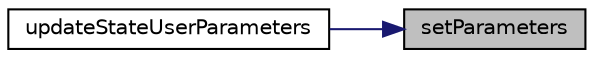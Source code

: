 digraph "setParameters"
{
 // LATEX_PDF_SIZE
  edge [fontname="Helvetica",fontsize="10",labelfontname="Helvetica",labelfontsize="10"];
  node [fontname="Helvetica",fontsize="10",shape=record];
  rankdir="RL";
  Node1 [label="setParameters",height=0.2,width=0.4,color="black", fillcolor="grey75", style="filled", fontcolor="black",tooltip=" "];
  Node1 -> Node2 [dir="back",color="midnightblue",fontsize="10",style="solid",fontname="Helvetica"];
  Node2 [label="updateStateUserParameters",height=0.2,width=0.4,color="black", fillcolor="white", style="filled",URL="$update_user_parameters_8h.html#a709c59e928db592326c3a8912af4dd10",tooltip=" "];
}

